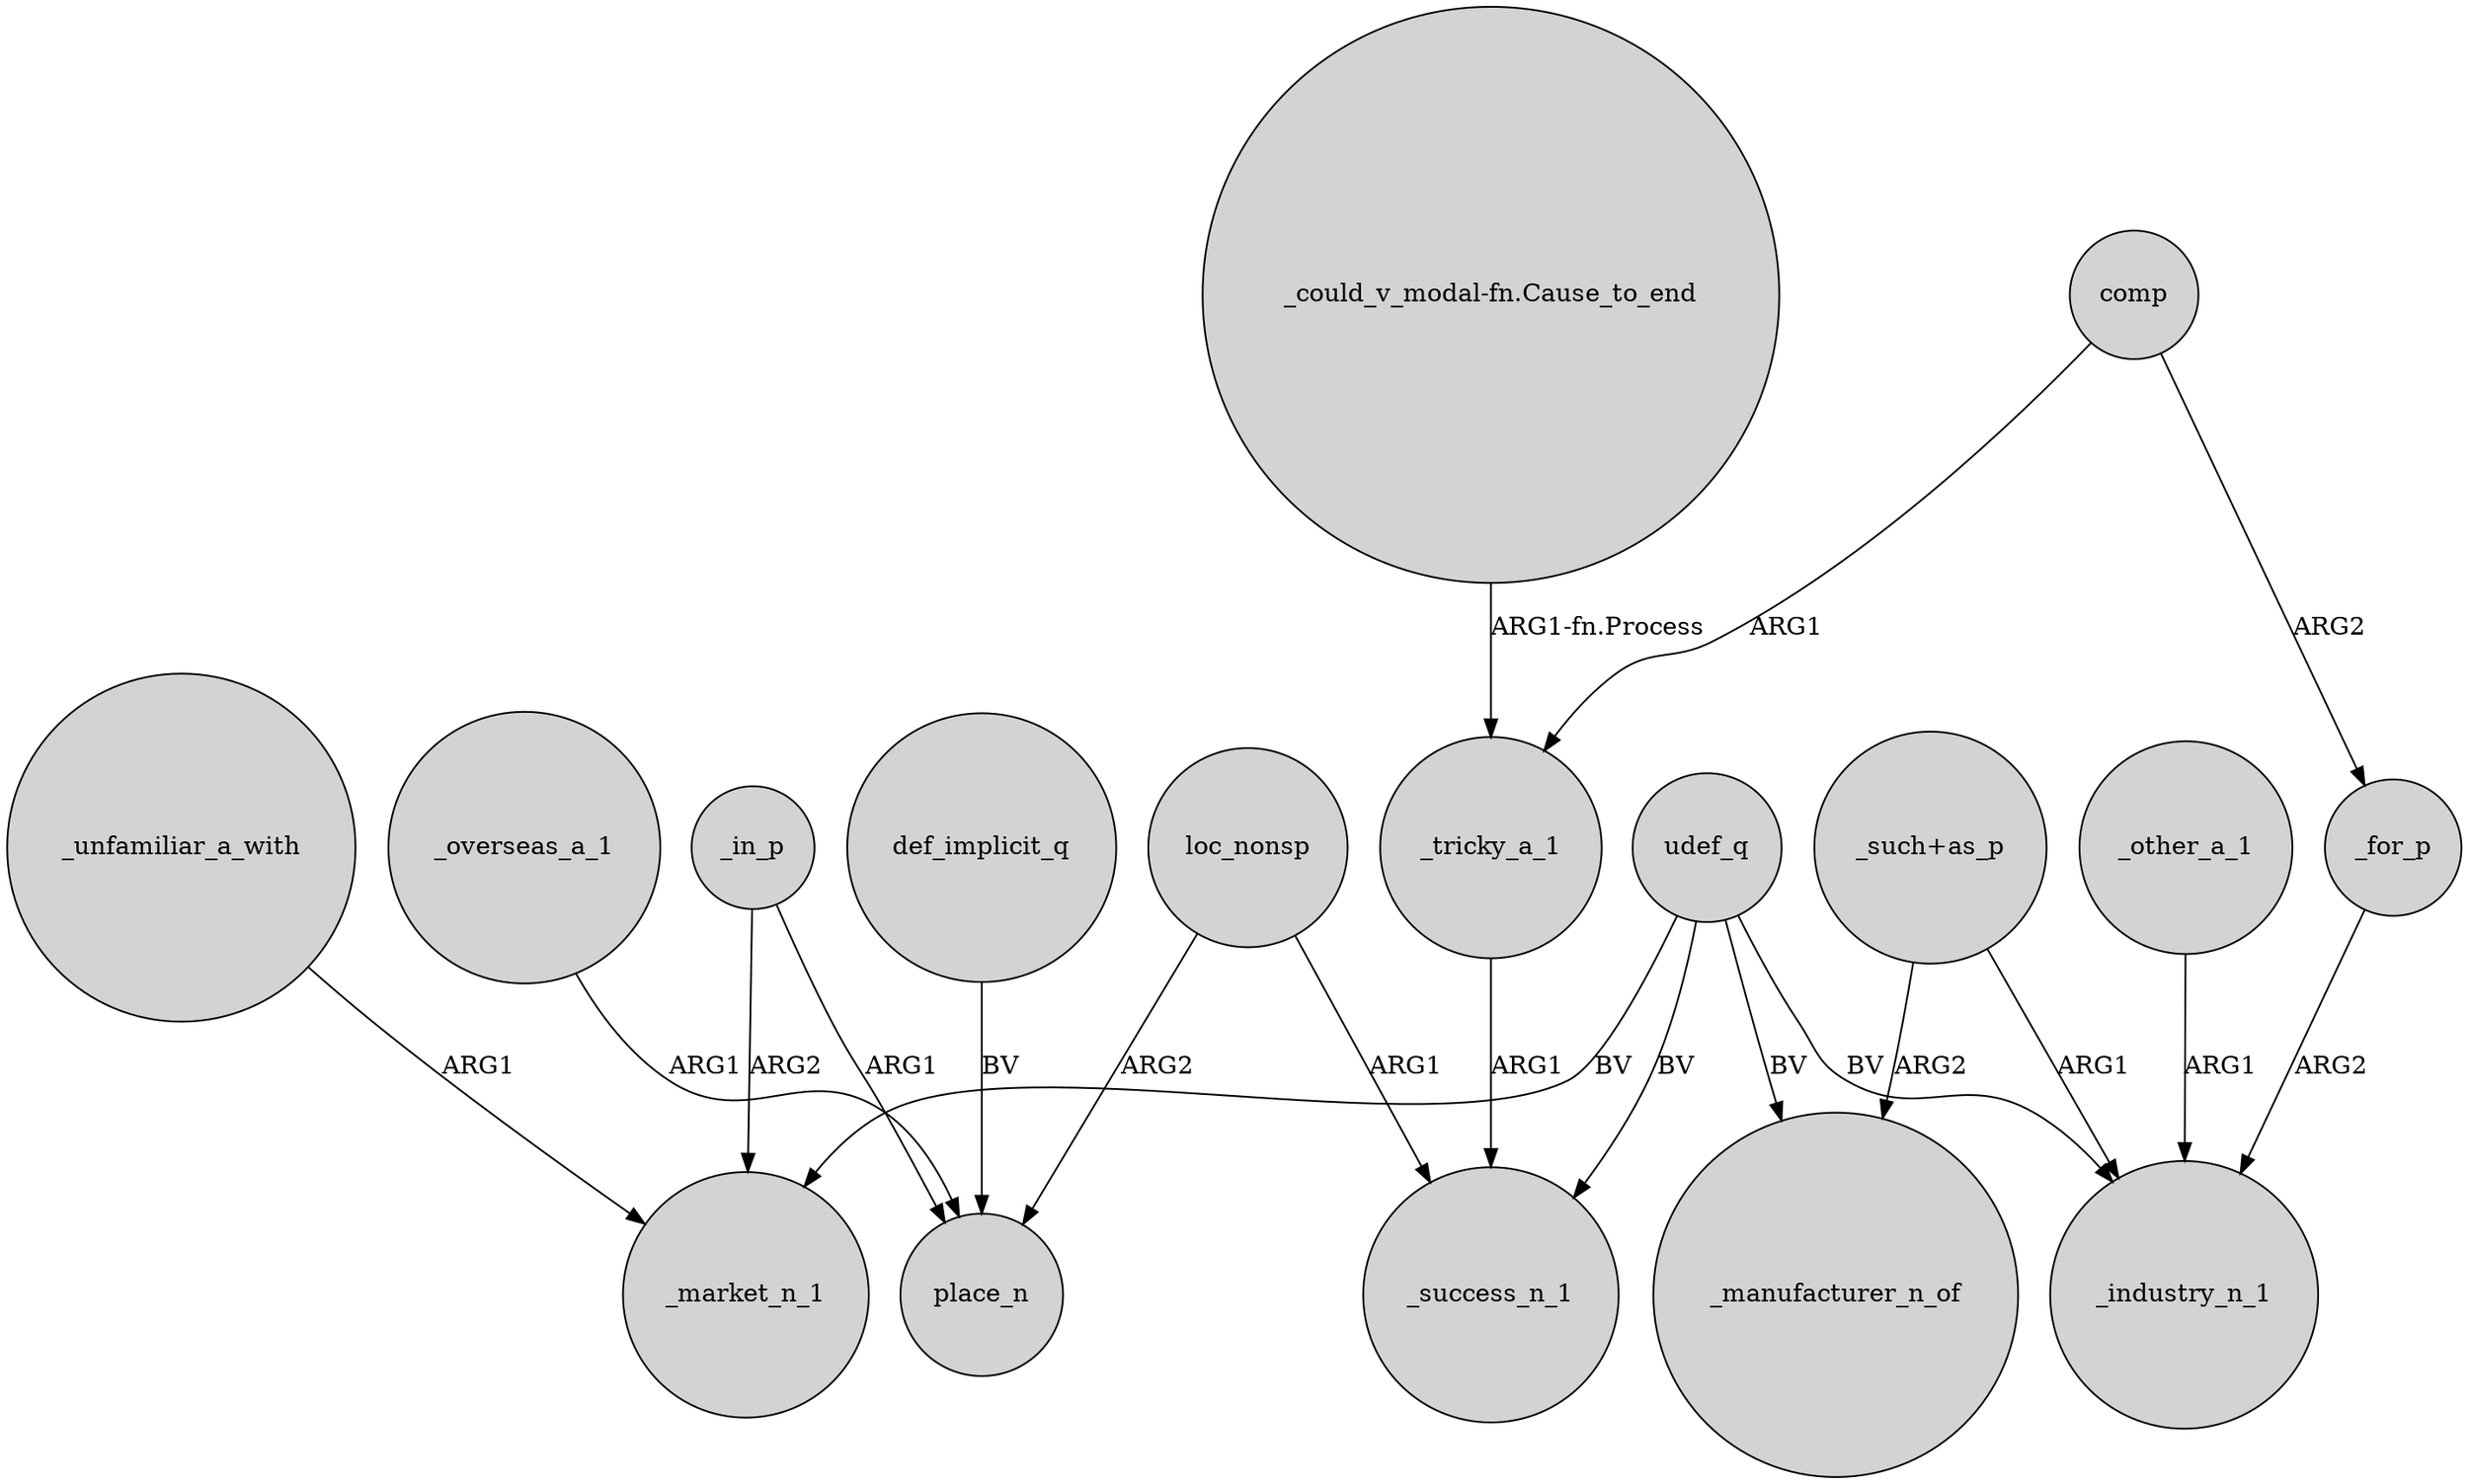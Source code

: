 digraph {
	node [shape=circle style=filled]
	udef_q -> _market_n_1 [label=BV]
	_other_a_1 -> _industry_n_1 [label=ARG1]
	"_could_v_modal-fn.Cause_to_end" -> _tricky_a_1 [label="ARG1-fn.Process"]
	def_implicit_q -> place_n [label=BV]
	_unfamiliar_a_with -> _market_n_1 [label=ARG1]
	comp -> _for_p [label=ARG2]
	_in_p -> place_n [label=ARG1]
	"_such+as_p" -> _industry_n_1 [label=ARG1]
	udef_q -> _success_n_1 [label=BV]
	_in_p -> _market_n_1 [label=ARG2]
	comp -> _tricky_a_1 [label=ARG1]
	udef_q -> _manufacturer_n_of [label=BV]
	"_such+as_p" -> _manufacturer_n_of [label=ARG2]
	loc_nonsp -> _success_n_1 [label=ARG1]
	_tricky_a_1 -> _success_n_1 [label=ARG1]
	_overseas_a_1 -> place_n [label=ARG1]
	udef_q -> _industry_n_1 [label=BV]
	loc_nonsp -> place_n [label=ARG2]
	_for_p -> _industry_n_1 [label=ARG2]
}
